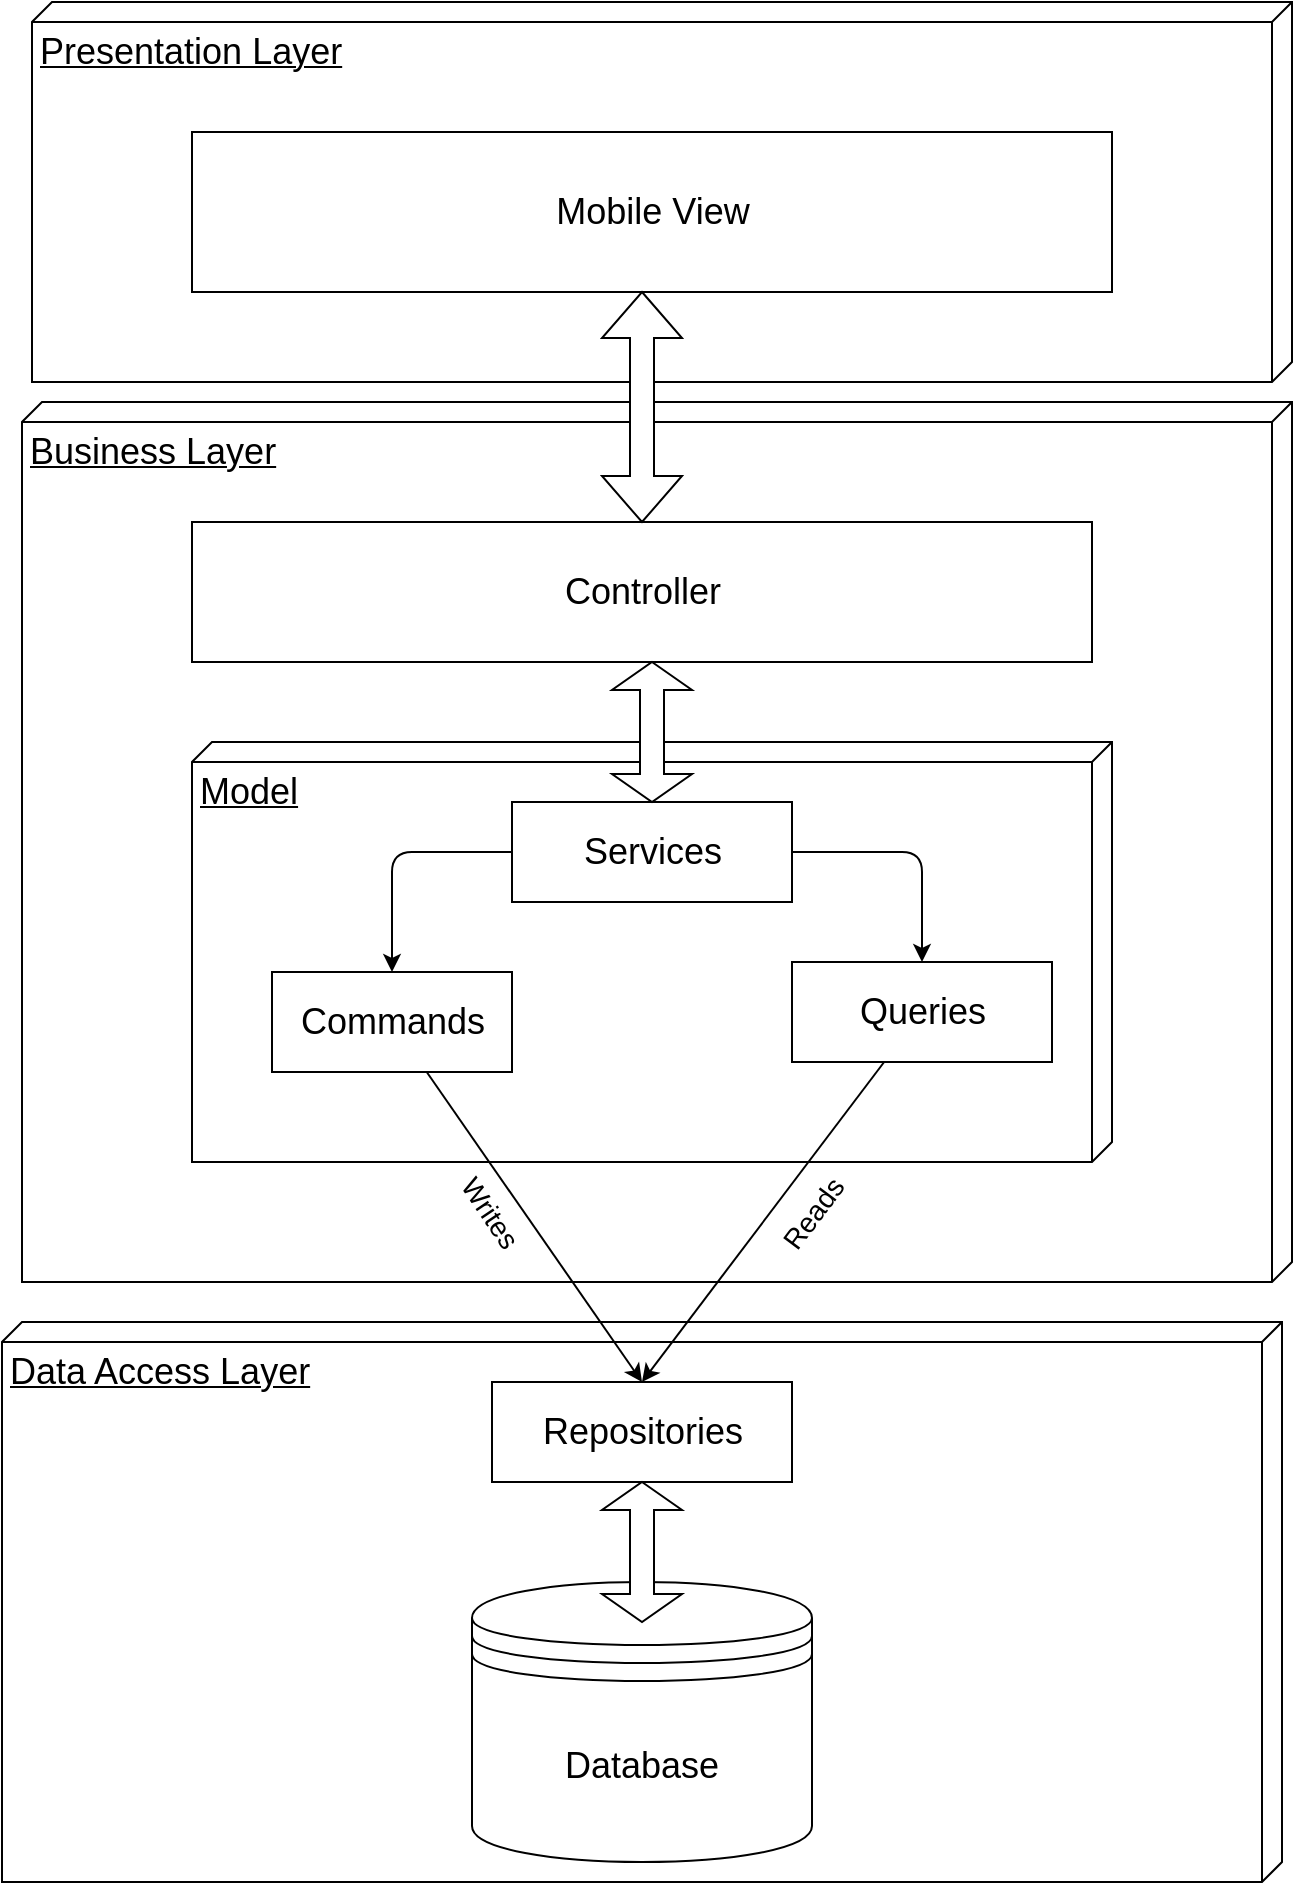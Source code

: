 <mxfile>
    <diagram id="AYj9l1i7pZsedFmrLGmo" name="Page-1">
        <mxGraphModel dx="1146" dy="604" grid="1" gridSize="10" guides="1" tooltips="1" connect="1" arrows="1" fold="1" page="1" pageScale="1" pageWidth="850" pageHeight="1100" math="0" shadow="0">
            <root>
                <mxCell id="0"/>
                <mxCell id="1" parent="0"/>
                <mxCell id="6" value="&lt;font style=&quot;font-size: 18px;&quot;&gt;Presentation Layer&lt;/font&gt;" style="verticalAlign=top;align=left;spacingTop=8;spacingLeft=2;spacingRight=12;shape=cube;size=10;direction=south;fontStyle=4;html=1;" parent="1" vertex="1">
                    <mxGeometry x="110" y="40" width="630" height="190" as="geometry"/>
                </mxCell>
                <mxCell id="7" value="Mobile View" style="html=1;fontSize=18;" vertex="1" parent="1">
                    <mxGeometry x="190" y="105" width="460" height="80" as="geometry"/>
                </mxCell>
                <mxCell id="9" value="Business Layer" style="verticalAlign=top;align=left;spacingTop=8;spacingLeft=2;spacingRight=12;shape=cube;size=10;direction=south;fontStyle=4;html=1;fontSize=18;" vertex="1" parent="1">
                    <mxGeometry x="105" y="240" width="635" height="440" as="geometry"/>
                </mxCell>
                <mxCell id="10" value="Controller" style="html=1;fontSize=18;" vertex="1" parent="1">
                    <mxGeometry x="190" y="300" width="450" height="70" as="geometry"/>
                </mxCell>
                <mxCell id="11" value="Model" style="verticalAlign=top;align=left;spacingTop=8;spacingLeft=2;spacingRight=12;shape=cube;size=10;direction=south;fontStyle=4;html=1;fontSize=18;" vertex="1" parent="1">
                    <mxGeometry x="190" y="410" width="460" height="210" as="geometry"/>
                </mxCell>
                <mxCell id="24" style="edgeStyle=none;html=1;entryX=0.5;entryY=0;entryDx=0;entryDy=0;fontSize=18;exitX=0;exitY=0.5;exitDx=0;exitDy=0;" edge="1" parent="1" source="12" target="13">
                    <mxGeometry relative="1" as="geometry">
                        <Array as="points">
                            <mxPoint x="290" y="465"/>
                        </Array>
                    </mxGeometry>
                </mxCell>
                <mxCell id="26" style="edgeStyle=none;html=1;entryX=0.5;entryY=0;entryDx=0;entryDy=0;fontSize=18;exitX=1;exitY=0.5;exitDx=0;exitDy=0;" edge="1" parent="1" source="12" target="14">
                    <mxGeometry relative="1" as="geometry">
                        <Array as="points">
                            <mxPoint x="555" y="465"/>
                        </Array>
                    </mxGeometry>
                </mxCell>
                <mxCell id="12" value="Services" style="html=1;fontSize=18;" vertex="1" parent="1">
                    <mxGeometry x="350" y="440" width="140" height="50" as="geometry"/>
                </mxCell>
                <mxCell id="13" value="Commands" style="html=1;fontSize=18;" vertex="1" parent="1">
                    <mxGeometry x="230" y="525" width="120" height="50" as="geometry"/>
                </mxCell>
                <mxCell id="14" value="Queries" style="html=1;fontSize=18;" vertex="1" parent="1">
                    <mxGeometry x="490" y="520" width="130" height="50" as="geometry"/>
                </mxCell>
                <mxCell id="16" value="Data Access Layer" style="verticalAlign=top;align=left;spacingTop=8;spacingLeft=2;spacingRight=12;shape=cube;size=10;direction=south;fontStyle=4;html=1;fontSize=18;" vertex="1" parent="1">
                    <mxGeometry x="95" y="700" width="640" height="280" as="geometry"/>
                </mxCell>
                <mxCell id="17" value="Repositories" style="html=1;fontSize=18;" vertex="1" parent="1">
                    <mxGeometry x="340" y="730" width="150" height="50" as="geometry"/>
                </mxCell>
                <mxCell id="19" value="Database" style="shape=datastore;whiteSpace=wrap;html=1;fontSize=18;" vertex="1" parent="1">
                    <mxGeometry x="330" y="830" width="170" height="140" as="geometry"/>
                </mxCell>
                <mxCell id="20" value="" style="shape=doubleArrow;direction=south;whiteSpace=wrap;html=1;fontSize=18;" vertex="1" parent="1">
                    <mxGeometry x="395" y="780" width="40" height="70" as="geometry"/>
                </mxCell>
                <mxCell id="22" style="edgeStyle=none;html=1;entryX=0.5;entryY=0;entryDx=0;entryDy=0;fontSize=18;" edge="1" parent="1" source="13" target="17">
                    <mxGeometry relative="1" as="geometry"/>
                </mxCell>
                <mxCell id="23" style="edgeStyle=none;html=1;entryX=0.5;entryY=0;entryDx=0;entryDy=0;fontSize=18;" edge="1" parent="1" source="14" target="17">
                    <mxGeometry relative="1" as="geometry"/>
                </mxCell>
                <mxCell id="27" value="" style="shape=doubleArrow;direction=south;whiteSpace=wrap;html=1;fontSize=18;" vertex="1" parent="1">
                    <mxGeometry x="400" y="370" width="40" height="70" as="geometry"/>
                </mxCell>
                <mxCell id="28" value="" style="shape=doubleArrow;direction=south;whiteSpace=wrap;html=1;fontSize=18;" vertex="1" parent="1">
                    <mxGeometry x="395" y="185" width="40" height="115" as="geometry"/>
                </mxCell>
                <mxCell id="31" value="&lt;font style=&quot;font-size: 14px;&quot;&gt;Writes&lt;/font&gt;" style="text;html=1;strokeColor=none;fillColor=none;align=center;verticalAlign=middle;whiteSpace=wrap;rounded=0;fontSize=18;rotation=56;" vertex="1" parent="1">
                    <mxGeometry x="310" y="630" width="60" height="30" as="geometry"/>
                </mxCell>
                <mxCell id="32" value="&lt;font style=&quot;font-size: 14px;&quot;&gt;Reads&lt;/font&gt;" style="text;html=1;strokeColor=none;fillColor=none;align=center;verticalAlign=middle;whiteSpace=wrap;rounded=0;fontSize=18;rotation=-53.2;" vertex="1" parent="1">
                    <mxGeometry x="470" y="630" width="60" height="30" as="geometry"/>
                </mxCell>
            </root>
        </mxGraphModel>
    </diagram>
</mxfile>